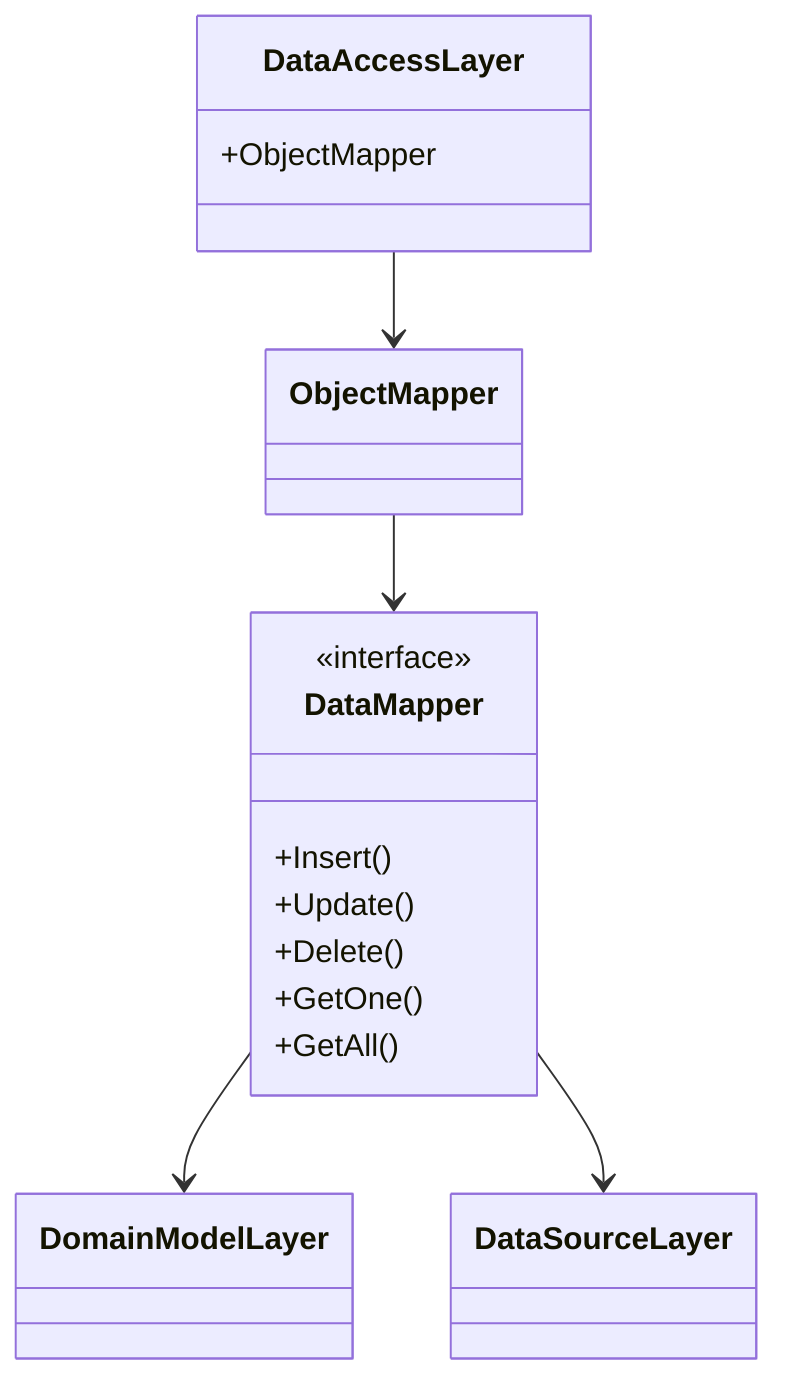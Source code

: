 classDiagram
    class DataAccessLayer {
        +ObjectMapper
    }
    class DataMapper {
        <<interface>>
        +Insert()
        +Update()
        +Delete()
        +GetOne()
        +GetAll()
    }
    class DomainModelLayer
    class DataSourceLayer

    DataAccessLayer --> ObjectMapper
    ObjectMapper --> DataMapper
    DataMapper --> DomainModelLayer
    DataMapper --> DataSourceLayer